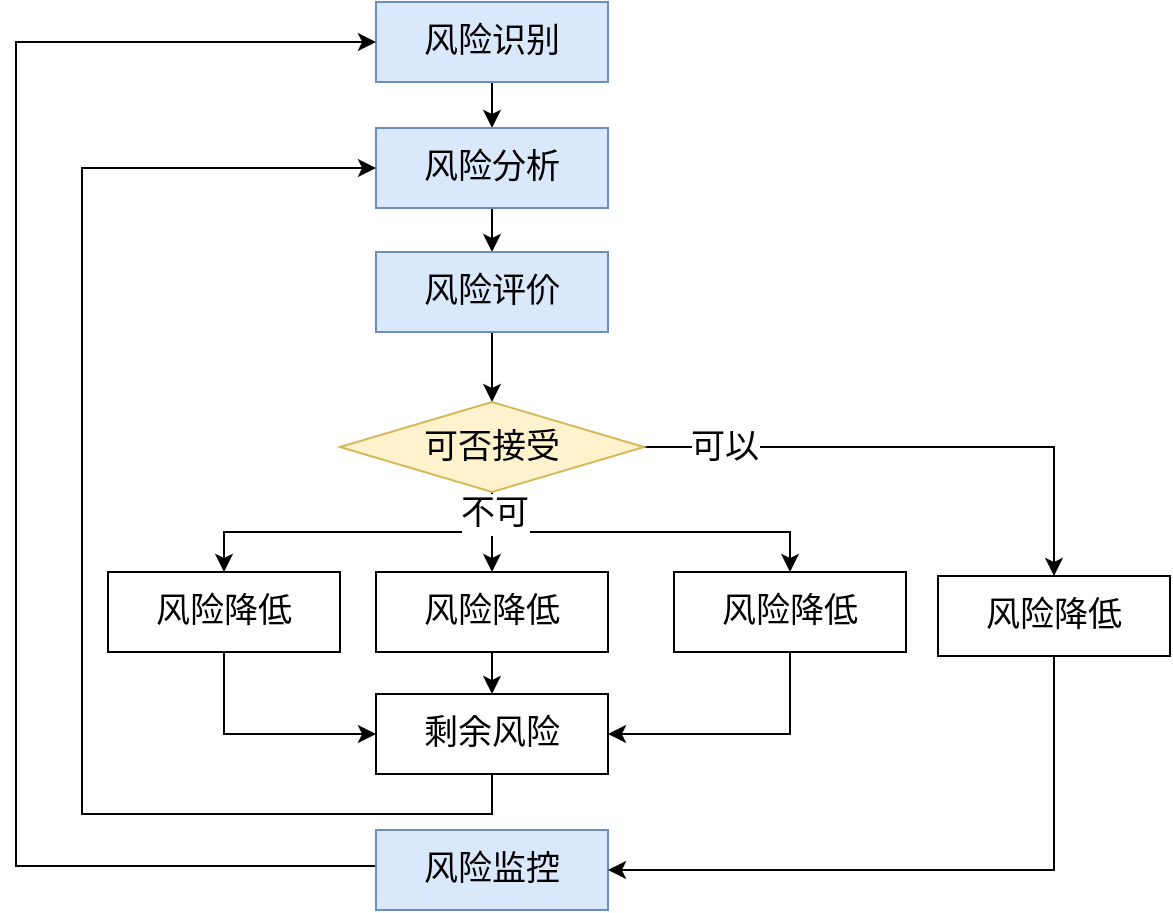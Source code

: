 <mxfile version="27.1.4">
  <diagram name="第 1 页" id="7g7MjOc2lXQ40YikB6de">
    <mxGraphModel dx="1183" dy="1005" grid="0" gridSize="10" guides="1" tooltips="1" connect="1" arrows="1" fold="1" page="1" pageScale="1" pageWidth="827" pageHeight="1169" math="0" shadow="0">
      <root>
        <mxCell id="0" />
        <mxCell id="1" parent="0" />
        <mxCell id="FuRZnOC1qH6Nku-hnWcX-3" value="" style="edgeStyle=orthogonalEdgeStyle;rounded=0;orthogonalLoop=1;jettySize=auto;html=1;fontSize=17;" parent="1" source="FuRZnOC1qH6Nku-hnWcX-1" target="FuRZnOC1qH6Nku-hnWcX-2" edge="1">
          <mxGeometry relative="1" as="geometry" />
        </mxCell>
        <mxCell id="FuRZnOC1qH6Nku-hnWcX-1" value="风险识别" style="rounded=0;whiteSpace=wrap;html=1;fillColor=#dae8fc;strokeColor=#6c8ebf;fontSize=17;" parent="1" vertex="1">
          <mxGeometry x="294" y="131" width="116" height="40" as="geometry" />
        </mxCell>
        <mxCell id="FuRZnOC1qH6Nku-hnWcX-5" value="" style="edgeStyle=orthogonalEdgeStyle;rounded=0;orthogonalLoop=1;jettySize=auto;html=1;fontSize=17;" parent="1" source="FuRZnOC1qH6Nku-hnWcX-2" target="FuRZnOC1qH6Nku-hnWcX-4" edge="1">
          <mxGeometry relative="1" as="geometry" />
        </mxCell>
        <mxCell id="FuRZnOC1qH6Nku-hnWcX-2" value="风险分析" style="rounded=0;whiteSpace=wrap;html=1;fillColor=#dae8fc;strokeColor=#6c8ebf;fontSize=17;" parent="1" vertex="1">
          <mxGeometry x="294" y="194" width="116" height="40" as="geometry" />
        </mxCell>
        <mxCell id="FuRZnOC1qH6Nku-hnWcX-8" value="" style="edgeStyle=orthogonalEdgeStyle;rounded=0;orthogonalLoop=1;jettySize=auto;html=1;entryX=0.5;entryY=0;entryDx=0;entryDy=0;fontSize=17;" parent="1" source="FuRZnOC1qH6Nku-hnWcX-4" target="FuRZnOC1qH6Nku-hnWcX-13" edge="1">
          <mxGeometry relative="1" as="geometry">
            <mxPoint x="352" y="333" as="targetPoint" />
          </mxGeometry>
        </mxCell>
        <mxCell id="FuRZnOC1qH6Nku-hnWcX-4" value="风险评价" style="rounded=0;whiteSpace=wrap;html=1;fillColor=#dae8fc;strokeColor=#6c8ebf;fontSize=17;" parent="1" vertex="1">
          <mxGeometry x="294" y="256" width="116" height="40" as="geometry" />
        </mxCell>
        <mxCell id="FuRZnOC1qH6Nku-hnWcX-10" value="" style="edgeStyle=orthogonalEdgeStyle;rounded=0;orthogonalLoop=1;jettySize=auto;html=1;exitX=0.5;exitY=1;exitDx=0;exitDy=0;fontSize=17;" parent="1" source="FuRZnOC1qH6Nku-hnWcX-13" target="FuRZnOC1qH6Nku-hnWcX-9" edge="1">
          <mxGeometry relative="1" as="geometry">
            <mxPoint x="352" y="373" as="sourcePoint" />
          </mxGeometry>
        </mxCell>
        <mxCell id="FuRZnOC1qH6Nku-hnWcX-12" value="" style="edgeStyle=orthogonalEdgeStyle;rounded=0;orthogonalLoop=1;jettySize=auto;html=1;fontSize=17;" parent="1" source="FuRZnOC1qH6Nku-hnWcX-9" target="FuRZnOC1qH6Nku-hnWcX-11" edge="1">
          <mxGeometry relative="1" as="geometry" />
        </mxCell>
        <mxCell id="FuRZnOC1qH6Nku-hnWcX-9" value="风险降低" style="rounded=0;whiteSpace=wrap;html=1;fontSize=17;" parent="1" vertex="1">
          <mxGeometry x="294" y="416" width="116" height="40" as="geometry" />
        </mxCell>
        <mxCell id="FuRZnOC1qH6Nku-hnWcX-29" style="edgeStyle=orthogonalEdgeStyle;rounded=0;orthogonalLoop=1;jettySize=auto;html=1;exitX=0.5;exitY=1;exitDx=0;exitDy=0;entryX=0;entryY=0.5;entryDx=0;entryDy=0;fontSize=17;" parent="1" source="FuRZnOC1qH6Nku-hnWcX-11" target="FuRZnOC1qH6Nku-hnWcX-2" edge="1">
          <mxGeometry relative="1" as="geometry">
            <Array as="points">
              <mxPoint x="352" y="537" />
              <mxPoint x="147" y="537" />
              <mxPoint x="147" y="214" />
            </Array>
          </mxGeometry>
        </mxCell>
        <mxCell id="FuRZnOC1qH6Nku-hnWcX-11" value="剩余风险" style="rounded=0;whiteSpace=wrap;html=1;fontSize=17;" parent="1" vertex="1">
          <mxGeometry x="294" y="477" width="116" height="40" as="geometry" />
        </mxCell>
        <mxCell id="FuRZnOC1qH6Nku-hnWcX-19" style="edgeStyle=orthogonalEdgeStyle;rounded=0;orthogonalLoop=1;jettySize=auto;html=1;exitX=0.5;exitY=1;exitDx=0;exitDy=0;fontSize=17;" parent="1" source="FuRZnOC1qH6Nku-hnWcX-13" target="FuRZnOC1qH6Nku-hnWcX-16" edge="1">
          <mxGeometry relative="1" as="geometry" />
        </mxCell>
        <mxCell id="FuRZnOC1qH6Nku-hnWcX-21" style="edgeStyle=orthogonalEdgeStyle;rounded=0;orthogonalLoop=1;jettySize=auto;html=1;exitX=0.5;exitY=1;exitDx=0;exitDy=0;entryX=0.5;entryY=0;entryDx=0;entryDy=0;fontSize=17;" parent="1" source="FuRZnOC1qH6Nku-hnWcX-13" target="FuRZnOC1qH6Nku-hnWcX-17" edge="1">
          <mxGeometry relative="1" as="geometry" />
        </mxCell>
        <mxCell id="FuRZnOC1qH6Nku-hnWcX-31" value="不可" style="edgeLabel;html=1;align=center;verticalAlign=middle;resizable=0;points=[];fontSize=17;" parent="FuRZnOC1qH6Nku-hnWcX-21" vertex="1" connectable="0">
          <mxGeometry x="-0.884" y="1" relative="1" as="geometry">
            <mxPoint as="offset" />
          </mxGeometry>
        </mxCell>
        <mxCell id="FuRZnOC1qH6Nku-hnWcX-22" style="edgeStyle=orthogonalEdgeStyle;rounded=0;orthogonalLoop=1;jettySize=auto;html=1;exitX=1;exitY=0.5;exitDx=0;exitDy=0;fontSize=17;" parent="1" source="FuRZnOC1qH6Nku-hnWcX-13" target="FuRZnOC1qH6Nku-hnWcX-18" edge="1">
          <mxGeometry relative="1" as="geometry" />
        </mxCell>
        <mxCell id="FuRZnOC1qH6Nku-hnWcX-30" value="可以" style="edgeLabel;html=1;align=center;verticalAlign=middle;resizable=0;points=[];fontSize=17;" parent="FuRZnOC1qH6Nku-hnWcX-22" vertex="1" connectable="0">
          <mxGeometry x="-0.703" y="1" relative="1" as="geometry">
            <mxPoint y="1" as="offset" />
          </mxGeometry>
        </mxCell>
        <mxCell id="FuRZnOC1qH6Nku-hnWcX-13" value="可否接受" style="rhombus;whiteSpace=wrap;html=1;fillColor=#fff2cc;strokeColor=#d6b656;fontSize=17;" parent="1" vertex="1">
          <mxGeometry x="276" y="331" width="152" height="45" as="geometry" />
        </mxCell>
        <mxCell id="FuRZnOC1qH6Nku-hnWcX-27" style="edgeStyle=orthogonalEdgeStyle;rounded=0;orthogonalLoop=1;jettySize=auto;html=1;exitX=0;exitY=0.5;exitDx=0;exitDy=0;entryX=0;entryY=0.5;entryDx=0;entryDy=0;fontSize=17;" parent="1" source="FuRZnOC1qH6Nku-hnWcX-14" target="FuRZnOC1qH6Nku-hnWcX-1" edge="1">
          <mxGeometry relative="1" as="geometry">
            <Array as="points">
              <mxPoint x="294" y="563" />
              <mxPoint x="114" y="563" />
              <mxPoint x="114" y="151" />
            </Array>
          </mxGeometry>
        </mxCell>
        <mxCell id="FuRZnOC1qH6Nku-hnWcX-14" value="风险监控" style="rounded=0;whiteSpace=wrap;html=1;fillColor=#dae8fc;strokeColor=#6c8ebf;fontSize=17;" parent="1" vertex="1">
          <mxGeometry x="294" y="545" width="116" height="40" as="geometry" />
        </mxCell>
        <mxCell id="FuRZnOC1qH6Nku-hnWcX-23" style="edgeStyle=orthogonalEdgeStyle;rounded=0;orthogonalLoop=1;jettySize=auto;html=1;exitX=0.5;exitY=1;exitDx=0;exitDy=0;entryX=0;entryY=0.5;entryDx=0;entryDy=0;fontSize=17;" parent="1" source="FuRZnOC1qH6Nku-hnWcX-16" target="FuRZnOC1qH6Nku-hnWcX-11" edge="1">
          <mxGeometry relative="1" as="geometry" />
        </mxCell>
        <mxCell id="FuRZnOC1qH6Nku-hnWcX-16" value="风险降低" style="rounded=0;whiteSpace=wrap;html=1;fontSize=17;" parent="1" vertex="1">
          <mxGeometry x="160" y="416" width="116" height="40" as="geometry" />
        </mxCell>
        <mxCell id="FuRZnOC1qH6Nku-hnWcX-24" style="edgeStyle=orthogonalEdgeStyle;rounded=0;orthogonalLoop=1;jettySize=auto;html=1;exitX=0.5;exitY=1;exitDx=0;exitDy=0;entryX=1;entryY=0.5;entryDx=0;entryDy=0;fontSize=17;" parent="1" source="FuRZnOC1qH6Nku-hnWcX-17" target="FuRZnOC1qH6Nku-hnWcX-11" edge="1">
          <mxGeometry relative="1" as="geometry" />
        </mxCell>
        <mxCell id="FuRZnOC1qH6Nku-hnWcX-17" value="风险降低" style="rounded=0;whiteSpace=wrap;html=1;fontSize=17;" parent="1" vertex="1">
          <mxGeometry x="443" y="416" width="116" height="40" as="geometry" />
        </mxCell>
        <mxCell id="FuRZnOC1qH6Nku-hnWcX-25" style="edgeStyle=orthogonalEdgeStyle;rounded=0;orthogonalLoop=1;jettySize=auto;html=1;exitX=0.5;exitY=1;exitDx=0;exitDy=0;entryX=1;entryY=0.5;entryDx=0;entryDy=0;fontSize=17;" parent="1" source="FuRZnOC1qH6Nku-hnWcX-18" target="FuRZnOC1qH6Nku-hnWcX-14" edge="1">
          <mxGeometry relative="1" as="geometry" />
        </mxCell>
        <mxCell id="FuRZnOC1qH6Nku-hnWcX-18" value="风险降低" style="rounded=0;whiteSpace=wrap;html=1;fontSize=17;" parent="1" vertex="1">
          <mxGeometry x="575" y="418" width="116" height="40" as="geometry" />
        </mxCell>
      </root>
    </mxGraphModel>
  </diagram>
</mxfile>
